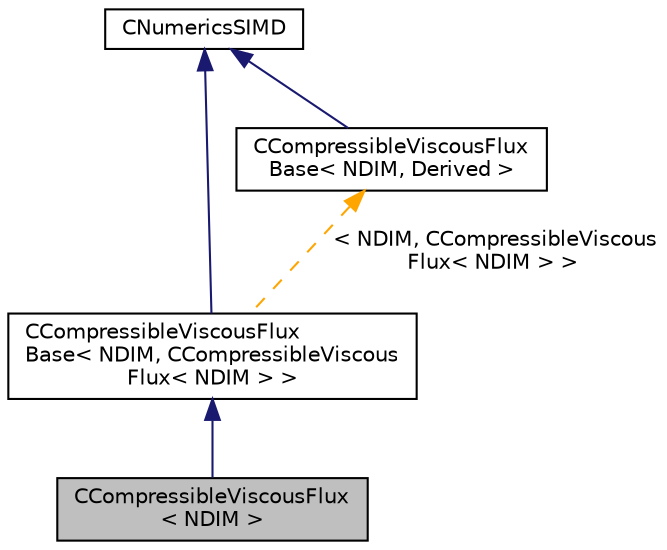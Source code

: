 digraph "CCompressibleViscousFlux&lt; NDIM &gt;"
{
 // LATEX_PDF_SIZE
  edge [fontname="Helvetica",fontsize="10",labelfontname="Helvetica",labelfontsize="10"];
  node [fontname="Helvetica",fontsize="10",shape=record];
  Node1 [label="CCompressibleViscousFlux\l\< NDIM \>",height=0.2,width=0.4,color="black", fillcolor="grey75", style="filled", fontcolor="black",tooltip="Decorator class to add viscous fluxes (compressible flow, ideal gas)."];
  Node2 -> Node1 [dir="back",color="midnightblue",fontsize="10",style="solid",fontname="Helvetica"];
  Node2 [label="CCompressibleViscousFlux\lBase\< NDIM, CCompressibleViscous\lFlux\< NDIM \> \>",height=0.2,width=0.4,color="black", fillcolor="white", style="filled",URL="$classCCompressibleViscousFluxBase.html",tooltip=" "];
  Node3 -> Node2 [dir="back",color="midnightblue",fontsize="10",style="solid",fontname="Helvetica"];
  Node3 [label="CNumericsSIMD",height=0.2,width=0.4,color="black", fillcolor="white", style="filled",URL="$classCNumericsSIMD.html",tooltip="Base class to define the interface."];
  Node4 -> Node2 [dir="back",color="orange",fontsize="10",style="dashed",label=" \< NDIM, CCompressibleViscous\lFlux\< NDIM \> \>" ,fontname="Helvetica"];
  Node4 [label="CCompressibleViscousFlux\lBase\< NDIM, Derived \>",height=0.2,width=0.4,color="black", fillcolor="white", style="filled",URL="$classCCompressibleViscousFluxBase.html",tooltip="Decorator class to add viscous fluxes (compressible flow)."];
  Node3 -> Node4 [dir="back",color="midnightblue",fontsize="10",style="solid",fontname="Helvetica"];
}
